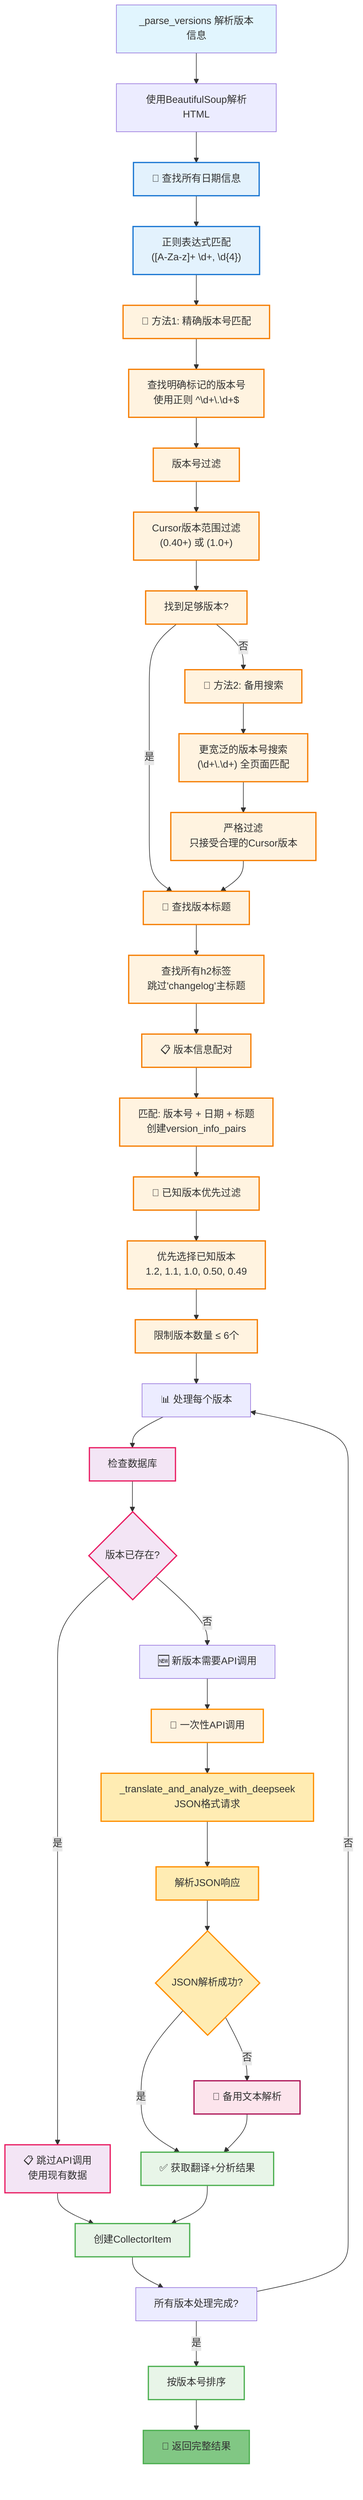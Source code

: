 graph TD
    A[_parse_versions 解析版本信息] --> B[使用BeautifulSoup解析HTML]
    B --> C[📅 查找所有日期信息]
    C --> D["正则表达式匹配<br/>([A-Za-z]+ \d+, \d{4})"]
    
    D --> E[🔢 方法1: 精确版本号匹配]
    E --> F["查找明确标记的版本号<br/>使用正则 ^\d+\.\d+$"]
    F --> G[版本号过滤]
    G --> H["Cursor版本范围过滤<br/>(0.40+) 或 (1.0+)"]
    
    H --> I[找到足够版本?]
    I -->|否| J[🔄 方法2: 备用搜索]
    J --> K["更宽泛的版本号搜索<br/>(\d+\.\d+) 全页面匹配"]
    K --> L["严格过滤<br/>只接受合理的Cursor版本"]
    
    I -->|是| M[📄 查找版本标题]
    L --> M
    M --> N["查找所有h2标签<br/>跳过'changelog'主标题"]
    
    N --> O[📋 版本信息配对]
    O --> P["匹配: 版本号 + 日期 + 标题<br/>创建version_info_pairs"]
    
    P --> Q[🎯 已知版本优先过滤]
    Q --> R["优先选择已知版本<br/>1.2, 1.1, 1.0, 0.50, 0.49"]
    R --> S[限制版本数量 ≤ 6个]
    
    S --> T[📊 处理每个版本]
    T --> U[检查数据库]
    U --> V{版本已存在?}
    
    V -->|是| W[📋 跳过API调用<br/>使用现有数据]
    V -->|否| X[🆕 新版本需要API调用]
    
    X --> Y[🚀 一次性API调用]
    Y --> Z["_translate_and_analyze_with_deepseek<br/>JSON格式请求"]
    Z --> AA[解析JSON响应]
    AA --> BB{JSON解析成功?}
    
    BB -->|是| CC[✅ 获取翻译+分析结果]
    BB -->|否| DD[🔄 备用文本解析]
    DD --> CC
    
    W --> EE[创建CollectorItem]
    CC --> EE
    EE --> FF[所有版本处理完成?]
    FF -->|否| T
    FF -->|是| GG[按版本号排序]
    GG --> HH[🎉 返回完整结果]
    
    style A fill:#e1f5fe
    style Y fill:#fff3e0
    style CC fill:#e8f5e8
    style HH fill:#81c784
    
    classDef dateFind fill:#e3f2fd,stroke:#1976d2,stroke-width:2px
    classDef versionMatch fill:#fff3e0,stroke:#f57c00,stroke-width:2px
    classDef apiCall fill:#ffecb3,stroke:#ff8f00,stroke-width:2px
    classDef success fill:#e8f5e8,stroke:#4caf50,stroke-width:2px
    classDef database fill:#f3e5f5,stroke:#e91e63,stroke-width:2px
    classDef fallback fill:#fce4ec,stroke:#ad1457,stroke-width:2px
    
    class C,D dateFind
    class E,F,G,H,I,J,K,L,M,N,O,P,Q,R,S versionMatch
    class Y,Z,AA,BB apiCall
    class CC,EE,GG,HH success
    class U,V,W database
    class DD fallback